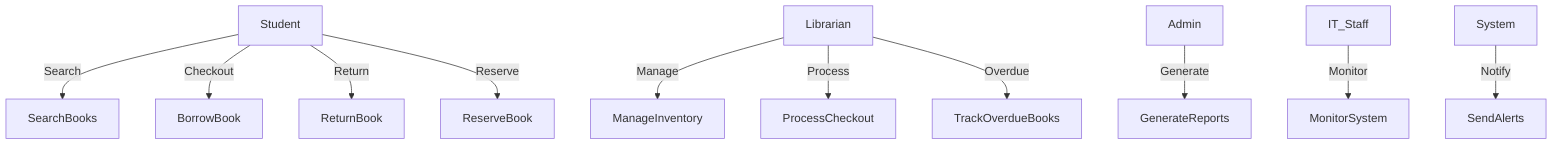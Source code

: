graph TD
  Student -->|Search| SearchBooks
  Student -->|Checkout| BorrowBook
  Student -->|Return| ReturnBook
  Student -->|Reserve| ReserveBook
  Librarian -->|Manage| ManageInventory
  Librarian -->|Process| ProcessCheckout
  Librarian -->|Overdue| TrackOverdueBooks
  Admin -->|Generate| GenerateReports
  IT_Staff -->|Monitor| MonitorSystem
  System -->|Notify| SendAlerts